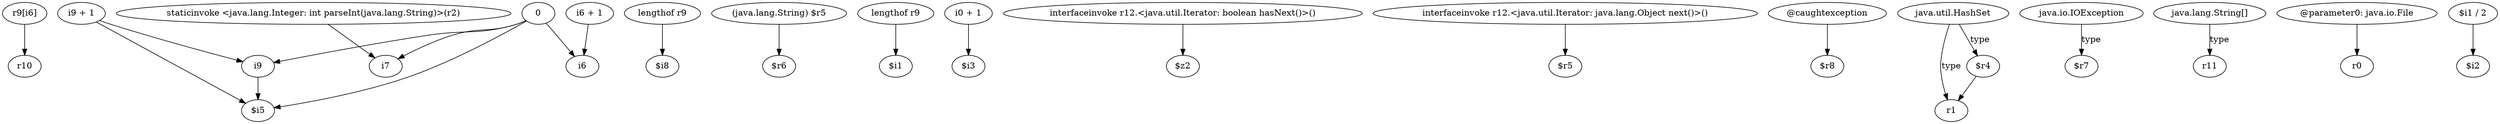 digraph g {
0[label="r9[i6]"]
1[label="r10"]
0->1[label=""]
2[label="staticinvoke <java.lang.Integer: int parseInt(java.lang.String)>(r2)"]
3[label="i7"]
2->3[label=""]
4[label="i9"]
5[label="$i5"]
4->5[label=""]
6[label="i9 + 1"]
6->5[label=""]
7[label="lengthof r9"]
8[label="$i8"]
7->8[label=""]
9[label="(java.lang.String) $r5"]
10[label="$r6"]
9->10[label=""]
11[label="0"]
11->4[label=""]
12[label="lengthof r9"]
13[label="$i1"]
12->13[label=""]
14[label="i0 + 1"]
15[label="$i3"]
14->15[label=""]
16[label="interfaceinvoke r12.<java.util.Iterator: boolean hasNext()>()"]
17[label="$z2"]
16->17[label=""]
18[label="interfaceinvoke r12.<java.util.Iterator: java.lang.Object next()>()"]
19[label="$r5"]
18->19[label=""]
20[label="@caughtexception"]
21[label="$r8"]
20->21[label=""]
11->5[label=""]
22[label="i6 + 1"]
23[label="i6"]
22->23[label=""]
24[label="java.util.HashSet"]
25[label="r1"]
24->25[label="type"]
26[label="java.io.IOException"]
27[label="$r7"]
26->27[label="type"]
11->3[label=""]
28[label="java.lang.String[]"]
29[label="r11"]
28->29[label="type"]
6->4[label=""]
30[label="$r4"]
24->30[label="type"]
30->25[label=""]
31[label="@parameter0: java.io.File"]
32[label="r0"]
31->32[label=""]
11->23[label=""]
33[label="$i1 / 2"]
34[label="$i2"]
33->34[label=""]
}